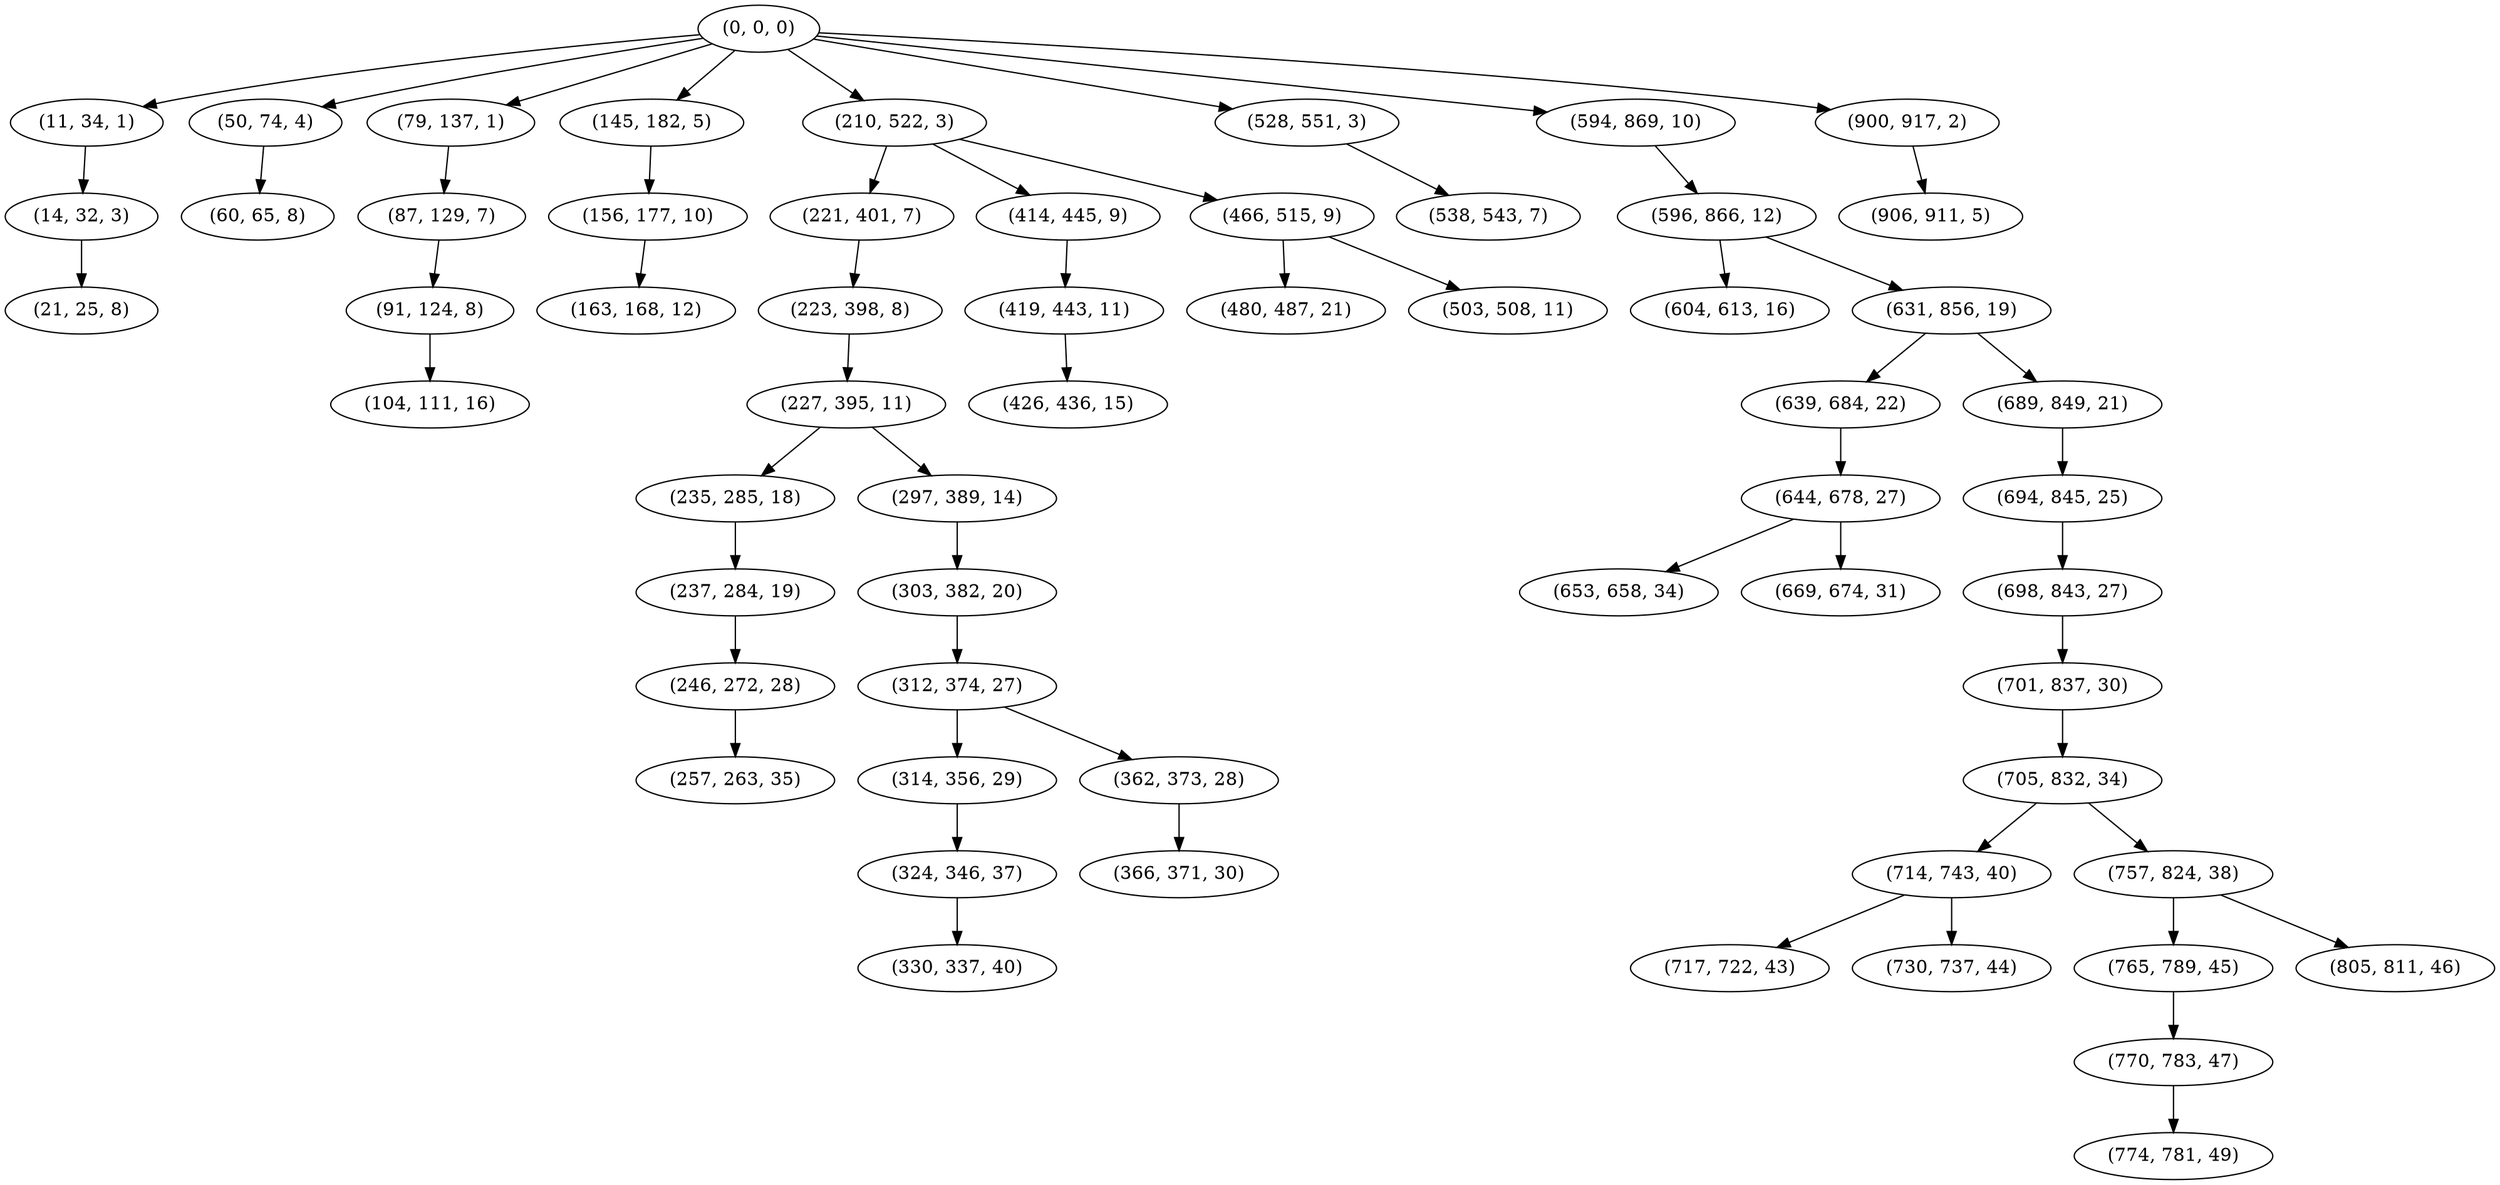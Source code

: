 digraph tree {
    "(0, 0, 0)";
    "(11, 34, 1)";
    "(14, 32, 3)";
    "(21, 25, 8)";
    "(50, 74, 4)";
    "(60, 65, 8)";
    "(79, 137, 1)";
    "(87, 129, 7)";
    "(91, 124, 8)";
    "(104, 111, 16)";
    "(145, 182, 5)";
    "(156, 177, 10)";
    "(163, 168, 12)";
    "(210, 522, 3)";
    "(221, 401, 7)";
    "(223, 398, 8)";
    "(227, 395, 11)";
    "(235, 285, 18)";
    "(237, 284, 19)";
    "(246, 272, 28)";
    "(257, 263, 35)";
    "(297, 389, 14)";
    "(303, 382, 20)";
    "(312, 374, 27)";
    "(314, 356, 29)";
    "(324, 346, 37)";
    "(330, 337, 40)";
    "(362, 373, 28)";
    "(366, 371, 30)";
    "(414, 445, 9)";
    "(419, 443, 11)";
    "(426, 436, 15)";
    "(466, 515, 9)";
    "(480, 487, 21)";
    "(503, 508, 11)";
    "(528, 551, 3)";
    "(538, 543, 7)";
    "(594, 869, 10)";
    "(596, 866, 12)";
    "(604, 613, 16)";
    "(631, 856, 19)";
    "(639, 684, 22)";
    "(644, 678, 27)";
    "(653, 658, 34)";
    "(669, 674, 31)";
    "(689, 849, 21)";
    "(694, 845, 25)";
    "(698, 843, 27)";
    "(701, 837, 30)";
    "(705, 832, 34)";
    "(714, 743, 40)";
    "(717, 722, 43)";
    "(730, 737, 44)";
    "(757, 824, 38)";
    "(765, 789, 45)";
    "(770, 783, 47)";
    "(774, 781, 49)";
    "(805, 811, 46)";
    "(900, 917, 2)";
    "(906, 911, 5)";
    "(0, 0, 0)" -> "(11, 34, 1)";
    "(0, 0, 0)" -> "(50, 74, 4)";
    "(0, 0, 0)" -> "(79, 137, 1)";
    "(0, 0, 0)" -> "(145, 182, 5)";
    "(0, 0, 0)" -> "(210, 522, 3)";
    "(0, 0, 0)" -> "(528, 551, 3)";
    "(0, 0, 0)" -> "(594, 869, 10)";
    "(0, 0, 0)" -> "(900, 917, 2)";
    "(11, 34, 1)" -> "(14, 32, 3)";
    "(14, 32, 3)" -> "(21, 25, 8)";
    "(50, 74, 4)" -> "(60, 65, 8)";
    "(79, 137, 1)" -> "(87, 129, 7)";
    "(87, 129, 7)" -> "(91, 124, 8)";
    "(91, 124, 8)" -> "(104, 111, 16)";
    "(145, 182, 5)" -> "(156, 177, 10)";
    "(156, 177, 10)" -> "(163, 168, 12)";
    "(210, 522, 3)" -> "(221, 401, 7)";
    "(210, 522, 3)" -> "(414, 445, 9)";
    "(210, 522, 3)" -> "(466, 515, 9)";
    "(221, 401, 7)" -> "(223, 398, 8)";
    "(223, 398, 8)" -> "(227, 395, 11)";
    "(227, 395, 11)" -> "(235, 285, 18)";
    "(227, 395, 11)" -> "(297, 389, 14)";
    "(235, 285, 18)" -> "(237, 284, 19)";
    "(237, 284, 19)" -> "(246, 272, 28)";
    "(246, 272, 28)" -> "(257, 263, 35)";
    "(297, 389, 14)" -> "(303, 382, 20)";
    "(303, 382, 20)" -> "(312, 374, 27)";
    "(312, 374, 27)" -> "(314, 356, 29)";
    "(312, 374, 27)" -> "(362, 373, 28)";
    "(314, 356, 29)" -> "(324, 346, 37)";
    "(324, 346, 37)" -> "(330, 337, 40)";
    "(362, 373, 28)" -> "(366, 371, 30)";
    "(414, 445, 9)" -> "(419, 443, 11)";
    "(419, 443, 11)" -> "(426, 436, 15)";
    "(466, 515, 9)" -> "(480, 487, 21)";
    "(466, 515, 9)" -> "(503, 508, 11)";
    "(528, 551, 3)" -> "(538, 543, 7)";
    "(594, 869, 10)" -> "(596, 866, 12)";
    "(596, 866, 12)" -> "(604, 613, 16)";
    "(596, 866, 12)" -> "(631, 856, 19)";
    "(631, 856, 19)" -> "(639, 684, 22)";
    "(631, 856, 19)" -> "(689, 849, 21)";
    "(639, 684, 22)" -> "(644, 678, 27)";
    "(644, 678, 27)" -> "(653, 658, 34)";
    "(644, 678, 27)" -> "(669, 674, 31)";
    "(689, 849, 21)" -> "(694, 845, 25)";
    "(694, 845, 25)" -> "(698, 843, 27)";
    "(698, 843, 27)" -> "(701, 837, 30)";
    "(701, 837, 30)" -> "(705, 832, 34)";
    "(705, 832, 34)" -> "(714, 743, 40)";
    "(705, 832, 34)" -> "(757, 824, 38)";
    "(714, 743, 40)" -> "(717, 722, 43)";
    "(714, 743, 40)" -> "(730, 737, 44)";
    "(757, 824, 38)" -> "(765, 789, 45)";
    "(757, 824, 38)" -> "(805, 811, 46)";
    "(765, 789, 45)" -> "(770, 783, 47)";
    "(770, 783, 47)" -> "(774, 781, 49)";
    "(900, 917, 2)" -> "(906, 911, 5)";
}
